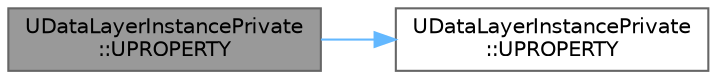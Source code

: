 digraph "UDataLayerInstancePrivate::UPROPERTY"
{
 // INTERACTIVE_SVG=YES
 // LATEX_PDF_SIZE
  bgcolor="transparent";
  edge [fontname=Helvetica,fontsize=10,labelfontname=Helvetica,labelfontsize=10];
  node [fontname=Helvetica,fontsize=10,shape=box,height=0.2,width=0.4];
  rankdir="LR";
  Node1 [id="Node000001",label="UDataLayerInstancePrivate\l::UPROPERTY",height=0.2,width=0.4,color="gray40", fillcolor="grey60", style="filled", fontcolor="black",tooltip=" "];
  Node1 -> Node2 [id="edge1_Node000001_Node000002",color="steelblue1",style="solid",tooltip=" "];
  Node2 [id="Node000002",label="UDataLayerInstancePrivate\l::UPROPERTY",height=0.2,width=0.4,color="grey40", fillcolor="white", style="filled",URL="$d7/d85/classUDataLayerInstancePrivate.html#a5c531c35d97029006e8f22cc3b07dbd2",tooltip=" "];
}
